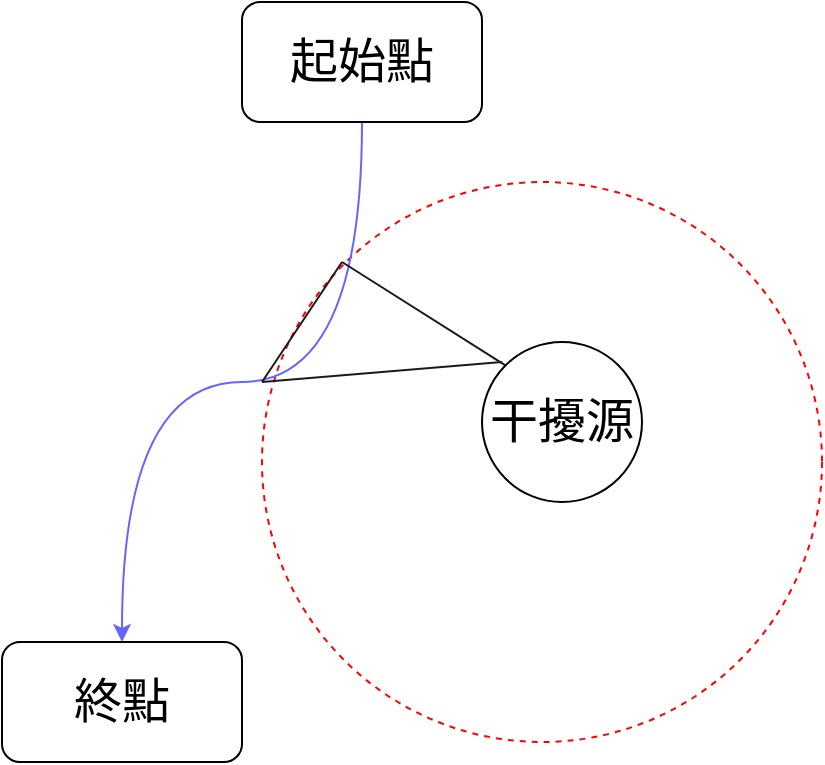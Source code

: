 <mxfile version="16.1.2" type="github">
  <diagram id="amrZpSWuf85oC7Gn9W7X" name="Page-1">
    <mxGraphModel dx="923" dy="375" grid="1" gridSize="10" guides="1" tooltips="1" connect="1" arrows="1" fold="1" page="1" pageScale="1" pageWidth="827" pageHeight="1169" math="0" shadow="0">
      <root>
        <mxCell id="0" />
        <mxCell id="1" parent="0" />
        <mxCell id="kFAgW7ydbyZMMfaz00AP-5" value="" style="ellipse;whiteSpace=wrap;html=1;aspect=fixed;dashed=1;strokeColor=#FF0000;" vertex="1" parent="1">
          <mxGeometry x="240" y="120" width="280" height="280" as="geometry" />
        </mxCell>
        <mxCell id="kFAgW7ydbyZMMfaz00AP-1" value="" style="curved=1;endArrow=classic;html=1;rounded=0;entryX=0.5;entryY=0;entryDx=0;entryDy=0;strokeColor=#6666FF;edgeStyle=orthogonalEdgeStyle;exitX=0.5;exitY=1;exitDx=0;exitDy=0;" edge="1" parent="1" source="kFAgW7ydbyZMMfaz00AP-3" target="kFAgW7ydbyZMMfaz00AP-4">
          <mxGeometry width="50" height="50" relative="1" as="geometry">
            <mxPoint x="200" y="90" as="sourcePoint" />
            <mxPoint x="160" y="320" as="targetPoint" />
          </mxGeometry>
        </mxCell>
        <mxCell id="kFAgW7ydbyZMMfaz00AP-2" value="&lt;font style=&quot;font-size: 24px&quot;&gt;干擾源&lt;/font&gt;" style="ellipse;whiteSpace=wrap;html=1;aspect=fixed;" vertex="1" parent="1">
          <mxGeometry x="350" y="200" width="80" height="80" as="geometry" />
        </mxCell>
        <mxCell id="kFAgW7ydbyZMMfaz00AP-3" value="&lt;font style=&quot;font-size: 24px&quot;&gt;起始點&lt;/font&gt;" style="rounded=1;whiteSpace=wrap;html=1;" vertex="1" parent="1">
          <mxGeometry x="230" y="30" width="120" height="60" as="geometry" />
        </mxCell>
        <mxCell id="kFAgW7ydbyZMMfaz00AP-4" value="&lt;font style=&quot;font-size: 24px&quot;&gt;終點&lt;/font&gt;" style="rounded=1;whiteSpace=wrap;html=1;" vertex="1" parent="1">
          <mxGeometry x="110" y="350" width="120" height="60" as="geometry" />
        </mxCell>
        <mxCell id="kFAgW7ydbyZMMfaz00AP-9" value="" style="endArrow=none;html=1;rounded=0;strokeColor=#1A1A1A;curved=1;entryX=0;entryY=0;entryDx=0;entryDy=0;" edge="1" parent="1" target="kFAgW7ydbyZMMfaz00AP-2">
          <mxGeometry width="50" height="50" relative="1" as="geometry">
            <mxPoint x="280" y="160" as="sourcePoint" />
            <mxPoint x="440" y="210" as="targetPoint" />
          </mxGeometry>
        </mxCell>
        <mxCell id="kFAgW7ydbyZMMfaz00AP-10" value="" style="endArrow=none;html=1;rounded=0;strokeColor=#1A1A1A;curved=1;" edge="1" parent="1">
          <mxGeometry width="50" height="50" relative="1" as="geometry">
            <mxPoint x="240" y="220" as="sourcePoint" />
            <mxPoint x="360" y="210" as="targetPoint" />
          </mxGeometry>
        </mxCell>
        <mxCell id="kFAgW7ydbyZMMfaz00AP-11" value="" style="endArrow=none;html=1;rounded=0;strokeColor=#1A1A1A;curved=1;" edge="1" parent="1">
          <mxGeometry width="50" height="50" relative="1" as="geometry">
            <mxPoint x="240" y="220" as="sourcePoint" />
            <mxPoint x="280" y="160" as="targetPoint" />
          </mxGeometry>
        </mxCell>
      </root>
    </mxGraphModel>
  </diagram>
</mxfile>
